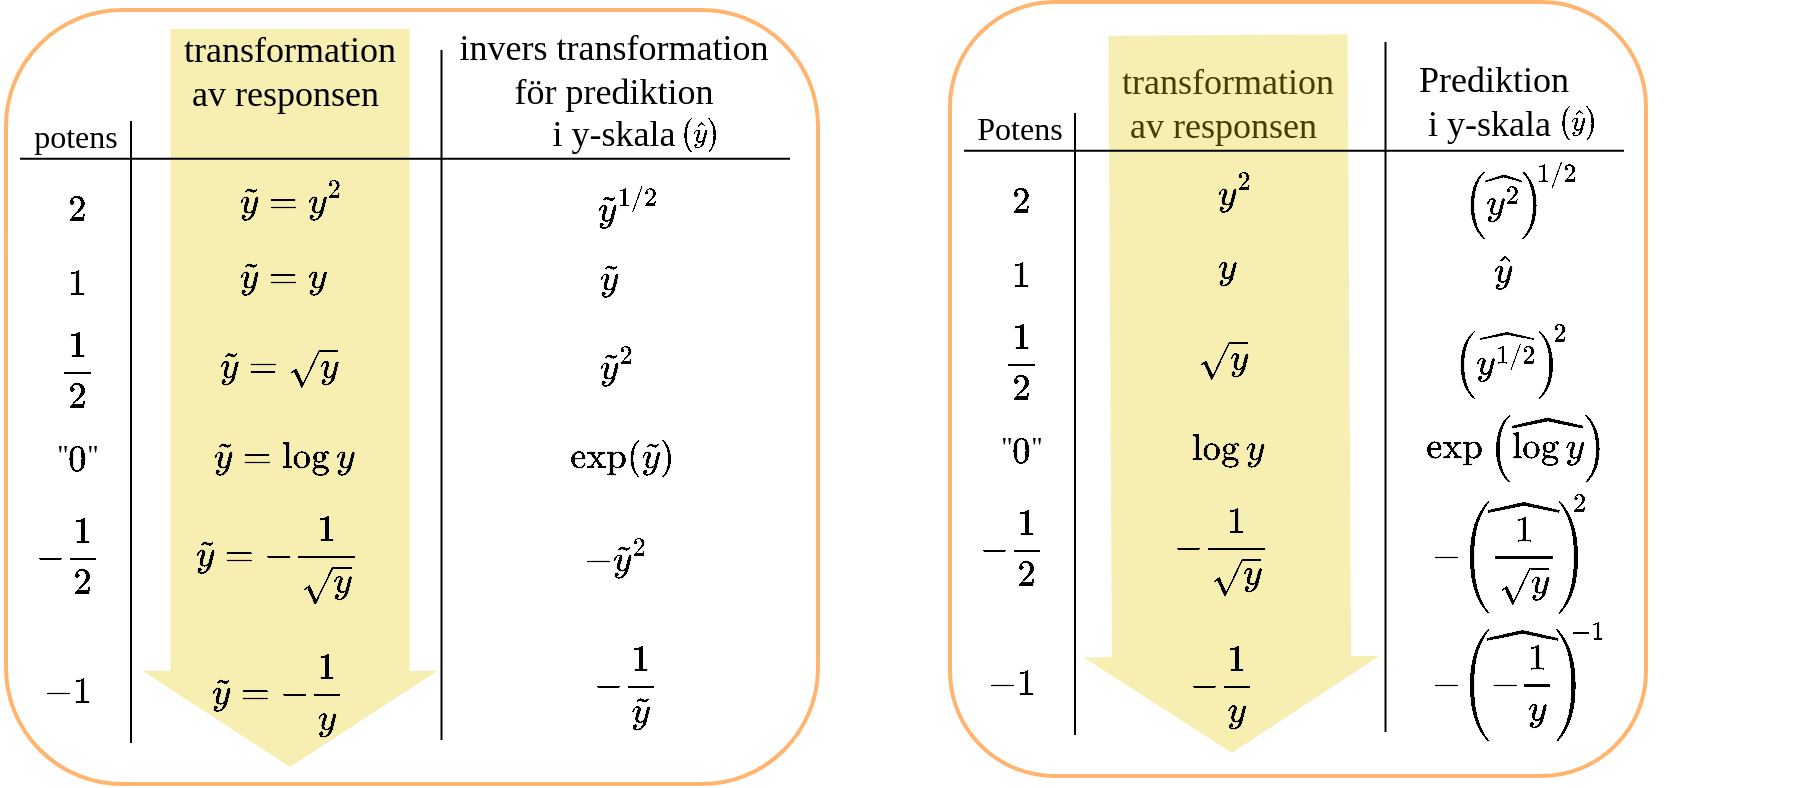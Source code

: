 <mxfile version="20.6.2" type="device"><diagram id="B1nuN-r7G2r0qPYfqt6F" name="Page-1"><mxGraphModel dx="2137" dy="766" grid="0" gridSize="10" guides="1" tooltips="1" connect="1" arrows="1" fold="1" page="0" pageScale="1" pageWidth="850" pageHeight="1100" math="1" shadow="0"><root><mxCell id="0"/><mxCell id="1" parent="0"/><mxCell id="laoWWXlDQsZi6e09v8Wl-13" value="" style="shape=flexArrow;endArrow=classic;html=1;rounded=1;strokeWidth=1;endWidth=27.079;endSize=15.716;fillColor=#e3c800;strokeColor=none;width=119.6;opacity=30;" edge="1" parent="1"><mxGeometry width="50" height="50" relative="1" as="geometry"><mxPoint x="-325" y="46" as="sourcePoint"/><mxPoint x="-325" y="416" as="targetPoint"/></mxGeometry></mxCell><mxCell id="laoWWXlDQsZi6e09v8Wl-11" value="&lt;span style=&quot;color: rgba(0, 0, 0, 0); font-family: monospace; font-size: 0px; text-align: start;&quot;&gt;%3CmxGraphModel%3E%3Croot%3E%3CmxCell%20id%3D%220%22%2F%3E%3CmxCell%20id%3D%221%22%20parent%3D%220%22%2F%3E%3CmxCell%20id%3D%222%22%20value%3D%22%24%24y%24%24%22%20style%3D%22text%3Bhtml%3D1%3BstrokeColor%3Dnone%3BfillColor%3Dnone%3Balign%3Dcenter%3BverticalAlign%3Dmiddle%3BwhiteSpace%3Dwrap%3Brounded%3D0%3BstrokeWidth%3D1%3BfontFamily%3DVerdana%3BfontSize%3D14%3B%22%20vertex%3D%221%22%20parent%3D%221%22%3E%3CmxGeometry%20x%3D%22282%22%20y%3D%22498%22%20width%3D%2260%22%20height%3D%2222%22%20as%3D%22geometry%22%2F%3E%3C%2FmxCell%3E%3C%2Froot%3E%3C%2FmxGraphModel%3E&lt;/span&gt;" style="rounded=1;whiteSpace=wrap;html=1;strokeColor=#FFB570;strokeWidth=2;fontFamily=Verdana;fontSize=16;fillColor=none;" vertex="1" parent="1"><mxGeometry x="-467" y="37" width="406" height="387" as="geometry"/></mxCell><mxCell id="laoWWXlDQsZi6e09v8Wl-12" value="transformation&lt;br&gt;av responsen&amp;nbsp;" style="text;html=1;strokeColor=none;fillColor=none;align=center;verticalAlign=middle;whiteSpace=wrap;rounded=0;strokeWidth=1;fontFamily=Verdana;fontSize=18;" vertex="1" parent="1"><mxGeometry x="-357.76" y="55.868" width="65.502" height="24.852" as="geometry"/></mxCell><mxCell id="x_uS7E19pQC-BlIdFbhY-204" value="&lt;span style=&quot;color: rgba(0, 0, 0, 0); font-family: monospace; font-size: 0px; text-align: start;&quot;&gt;%3CmxGraphModel%3E%3Croot%3E%3CmxCell%20id%3D%220%22%2F%3E%3CmxCell%20id%3D%221%22%20parent%3D%220%22%2F%3E%3CmxCell%20id%3D%222%22%20value%3D%22%24%24y%24%24%22%20style%3D%22text%3Bhtml%3D1%3BstrokeColor%3Dnone%3BfillColor%3Dnone%3Balign%3Dcenter%3BverticalAlign%3Dmiddle%3BwhiteSpace%3Dwrap%3Brounded%3D0%3BstrokeWidth%3D1%3BfontFamily%3DVerdana%3BfontSize%3D14%3B%22%20vertex%3D%221%22%20parent%3D%221%22%3E%3CmxGeometry%20x%3D%22282%22%20y%3D%22498%22%20width%3D%2260%22%20height%3D%2222%22%20as%3D%22geometry%22%2F%3E%3C%2FmxCell%3E%3C%2Froot%3E%3C%2FmxGraphModel%3E&lt;/span&gt;" style="rounded=1;whiteSpace=wrap;html=1;strokeColor=#FFB570;strokeWidth=2;fontFamily=Verdana;fontSize=16;fillColor=none;" parent="1" vertex="1"><mxGeometry x="5" y="33" width="348" height="387" as="geometry"/></mxCell><mxCell id="x_uS7E19pQC-BlIdFbhY-209" value="transformation&lt;br&gt;av responsen&amp;nbsp;" style="text;html=1;strokeColor=none;fillColor=none;align=center;verticalAlign=middle;whiteSpace=wrap;rounded=0;strokeWidth=1;fontFamily=Verdana;fontSize=18;" parent="1" vertex="1"><mxGeometry x="111" y="71.778" width="65.502" height="24.852" as="geometry"/></mxCell><mxCell id="x_uS7E19pQC-BlIdFbhY-237" value="" style="shape=flexArrow;endArrow=classic;html=1;rounded=1;strokeWidth=1;endWidth=27.079;endSize=15.716;fillColor=#e3c800;strokeColor=none;width=119.6;opacity=30;" parent="1" edge="1"><mxGeometry width="50" height="50" relative="1" as="geometry"><mxPoint x="144" y="49" as="sourcePoint"/><mxPoint x="146" y="409" as="targetPoint"/></mxGeometry></mxCell><mxCell id="x_uS7E19pQC-BlIdFbhY-203" value="" style="line;strokeWidth=1;html=1;strokeColor=default;fontFamily=Verdana;fontSize=16;fillColor=none;gradientColor=default;" parent="1" vertex="1"><mxGeometry x="12.01" y="101.72" width="329.99" height="11.3" as="geometry"/></mxCell><mxCell id="x_uS7E19pQC-BlIdFbhY-206" value="" style="line;strokeWidth=1;direction=south;html=1;rounded=1;strokeColor=#000000;fontFamily=Verdana;fontSize=16;fillColor=none;gradientColor=default;" parent="1" vertex="1"><mxGeometry x="217.29" y="53" width="10.92" height="345" as="geometry"/></mxCell><mxCell id="x_uS7E19pQC-BlIdFbhY-208" value="Potens" style="text;html=1;strokeColor=none;fillColor=none;align=center;verticalAlign=middle;whiteSpace=wrap;rounded=0;strokeWidth=1;fontFamily=Verdana;fontSize=16;" parent="1" vertex="1"><mxGeometry x="7.367" y="83.778" width="65.502" height="24.852" as="geometry"/></mxCell><mxCell id="x_uS7E19pQC-BlIdFbhY-210" value="Prediktion i y-skala&amp;nbsp;" style="text;html=1;strokeColor=none;fillColor=none;align=center;verticalAlign=middle;whiteSpace=wrap;rounded=0;strokeWidth=1;fontFamily=Verdana;fontSize=18;" parent="1" vertex="1"><mxGeometry x="243.664" y="70.778" width="65.502" height="24.852" as="geometry"/></mxCell><mxCell id="x_uS7E19pQC-BlIdFbhY-211" value="$$2$$" style="text;html=1;strokeColor=none;fillColor=none;align=center;verticalAlign=middle;whiteSpace=wrap;rounded=0;strokeWidth=1;fontFamily=Verdana;fontSize=18;" parent="1" vertex="1"><mxGeometry x="8.459" y="116.019" width="65.502" height="33.889" as="geometry"/></mxCell><mxCell id="x_uS7E19pQC-BlIdFbhY-212" value="$$1$$" style="text;html=1;strokeColor=none;fillColor=none;align=center;verticalAlign=middle;whiteSpace=wrap;rounded=0;strokeWidth=1;fontFamily=Verdana;fontSize=18;" parent="1" vertex="1"><mxGeometry x="8.459" y="153.519" width="65.502" height="33.889" as="geometry"/></mxCell><mxCell id="x_uS7E19pQC-BlIdFbhY-213" value="$$\frac{1}{2}$$" style="text;html=1;strokeColor=none;fillColor=none;align=center;verticalAlign=middle;whiteSpace=wrap;rounded=0;strokeWidth=1;fontFamily=Verdana;fontSize=18;" parent="1" vertex="1"><mxGeometry x="8.459" y="195.185" width="65.502" height="33.889" as="geometry"/></mxCell><mxCell id="x_uS7E19pQC-BlIdFbhY-214" value="$$0$$" style="text;html=1;strokeColor=none;fillColor=none;align=center;verticalAlign=middle;whiteSpace=wrap;rounded=0;strokeWidth=1;fontFamily=Verdana;fontSize=18;" parent="1" vertex="1"><mxGeometry x="8.459" y="241.5" width="65.502" height="33.889" as="geometry"/></mxCell><mxCell id="x_uS7E19pQC-BlIdFbhY-215" value="$$-\frac{1}{2}$$" style="text;html=1;strokeColor=none;fillColor=none;align=center;verticalAlign=middle;whiteSpace=wrap;rounded=0;strokeWidth=1;fontFamily=Verdana;fontSize=18;" parent="1" vertex="1"><mxGeometry x="3" y="287.778" width="65.502" height="33.889" as="geometry"/></mxCell><mxCell id="x_uS7E19pQC-BlIdFbhY-216" value="$$-1$$" style="text;html=1;strokeColor=none;fillColor=none;align=center;verticalAlign=middle;whiteSpace=wrap;rounded=0;strokeWidth=1;fontFamily=Verdana;fontSize=18;" parent="1" vertex="1"><mxGeometry x="3" y="357.13" width="65.502" height="33.889" as="geometry"/></mxCell><mxCell id="x_uS7E19pQC-BlIdFbhY-217" value="$$y^2$$" style="text;html=1;strokeColor=none;fillColor=none;align=center;verticalAlign=middle;whiteSpace=wrap;rounded=0;strokeWidth=1;fontFamily=Verdana;fontSize=18;" parent="1" vertex="1"><mxGeometry x="116.878" y="114.63" width="61.135" height="28.241" as="geometry"/></mxCell><mxCell id="x_uS7E19pQC-BlIdFbhY-218" value="$$y$$" style="text;html=1;strokeColor=none;fillColor=none;align=center;verticalAlign=middle;whiteSpace=wrap;rounded=0;strokeWidth=1;fontFamily=Verdana;fontSize=18;" parent="1" vertex="1"><mxGeometry x="111.419" y="153.648" width="65.502" height="24.852" as="geometry"/></mxCell><mxCell id="x_uS7E19pQC-BlIdFbhY-220" value="$$\sqrt{y}$$" style="text;html=1;strokeColor=none;fillColor=none;align=center;verticalAlign=middle;whiteSpace=wrap;rounded=0;strokeWidth=1;fontFamily=Verdana;fontSize=18;" parent="1" vertex="1"><mxGeometry x="109.236" y="198.704" width="65.502" height="24.852" as="geometry"/></mxCell><mxCell id="x_uS7E19pQC-BlIdFbhY-221" value="$$\log{y}$$" style="text;html=1;strokeColor=none;fillColor=none;align=center;verticalAlign=middle;whiteSpace=wrap;rounded=0;strokeWidth=1;fontFamily=Verdana;fontSize=18;" parent="1" vertex="1"><mxGeometry x="111.419" y="243.889" width="65.502" height="24.852" as="geometry"/></mxCell><mxCell id="x_uS7E19pQC-BlIdFbhY-222" value="$$-\frac{1}{\sqrt{y}}$$" style="text;html=1;strokeColor=none;fillColor=none;align=center;verticalAlign=middle;whiteSpace=wrap;rounded=0;strokeWidth=1;fontFamily=Verdana;fontSize=18;" parent="1" vertex="1"><mxGeometry x="108.144" y="295.074" width="65.502" height="24.852" as="geometry"/></mxCell><mxCell id="x_uS7E19pQC-BlIdFbhY-223" value="$$-\frac{1}{y}$$" style="text;html=1;strokeColor=none;fillColor=none;align=center;verticalAlign=middle;whiteSpace=wrap;rounded=0;strokeWidth=1;fontFamily=Verdana;fontSize=18;" parent="1" vertex="1"><mxGeometry x="108.144" y="362.167" width="65.502" height="24.852" as="geometry"/></mxCell><mxCell id="x_uS7E19pQC-BlIdFbhY-224" value="$$\Big(\widehat{ y^2}\Big)^{\hspace{-0.1cm}1/2}$$" style="text;html=1;strokeColor=none;fillColor=none;align=center;verticalAlign=middle;whiteSpace=wrap;rounded=0;strokeWidth=1;fontFamily=Verdana;fontSize=18;" parent="1" vertex="1"><mxGeometry x="257.939" y="119.148" width="65.502" height="24.852" as="geometry"/></mxCell><mxCell id="x_uS7E19pQC-BlIdFbhY-225" value="$$\widehat{y}$$" style="text;html=1;strokeColor=none;fillColor=none;align=center;verticalAlign=middle;whiteSpace=wrap;rounded=0;strokeWidth=1;fontFamily=Verdana;fontSize=18;" parent="1" vertex="1"><mxGeometry x="248.664" y="154.778" width="65.502" height="24.852" as="geometry"/></mxCell><mxCell id="x_uS7E19pQC-BlIdFbhY-226" value="$$\Big(\widehat{ y^{1/2}}\Big)^{\hspace{-0.1cm}2}$$" style="text;html=1;strokeColor=none;fillColor=none;align=center;verticalAlign=middle;whiteSpace=wrap;rounded=0;strokeWidth=1;fontFamily=Verdana;fontSize=18;" parent="1" vertex="1"><mxGeometry x="253.48" y="199.833" width="65.502" height="24.852" as="geometry"/></mxCell><mxCell id="x_uS7E19pQC-BlIdFbhY-227" value="$$\exp\Big(\widehat{\log{y}}\Big)$$" style="text;html=1;strokeColor=none;fillColor=none;align=center;verticalAlign=middle;whiteSpace=wrap;rounded=0;strokeWidth=1;fontFamily=Verdana;fontSize=18;" parent="1" vertex="1"><mxGeometry x="254.755" y="244.019" width="65.502" height="24.852" as="geometry"/></mxCell><mxCell id="x_uS7E19pQC-BlIdFbhY-228" value="$$-\Bigg(\widehat {\frac{1}{\sqrt{y}}}\Bigg)^{\hspace{-0.2cm}2}$$" style="text;html=1;strokeColor=none;fillColor=none;align=center;verticalAlign=middle;whiteSpace=wrap;rounded=0;strokeWidth=1;fontFamily=Verdana;fontSize=18;" parent="1" vertex="1"><mxGeometry x="252.297" y="295.074" width="65.502" height="24.852" as="geometry"/></mxCell><mxCell id="x_uS7E19pQC-BlIdFbhY-229" value="$$-\Bigg(\widehat{-\frac{1}{y}}\Bigg)^{\hspace{-0.2cm}&lt;br&gt;-1}$$" style="text;html=1;strokeColor=none;fillColor=none;align=center;verticalAlign=middle;whiteSpace=wrap;rounded=0;strokeWidth=1;fontFamily=Verdana;fontSize=18;" parent="1" vertex="1"><mxGeometry x="257.205" y="359.907" width="65.502" height="24.852" as="geometry"/></mxCell><mxCell id="x_uS7E19pQC-BlIdFbhY-230" value="&quot;" style="text;html=1;strokeColor=none;fillColor=none;align=center;verticalAlign=middle;whiteSpace=wrap;rounded=0;strokeWidth=1;fontFamily=Verdana;fontSize=14;" parent="1" vertex="1"><mxGeometry x="28.109" y="252.361" width="10.917" height="7.907" as="geometry"/></mxCell><mxCell id="x_uS7E19pQC-BlIdFbhY-231" value="&quot;" style="text;html=1;strokeColor=none;fillColor=none;align=center;verticalAlign=middle;whiteSpace=wrap;rounded=0;strokeWidth=1;fontFamily=Verdana;fontSize=14;" parent="1" vertex="1"><mxGeometry x="43.393" y="252.361" width="10.917" height="7.907" as="geometry"/></mxCell><mxCell id="laoWWXlDQsZi6e09v8Wl-2" value="" style="line;strokeWidth=1;direction=south;html=1;rounded=1;strokeColor=#000000;fontFamily=Verdana;fontSize=16;fillColor=none;gradientColor=default;" vertex="1" parent="1"><mxGeometry x="62.04" y="88.52" width="10.92" height="310.96" as="geometry"/></mxCell><mxCell id="laoWWXlDQsZi6e09v8Wl-10" value="$$\big(\hat y\big)$$" style="text;html=1;strokeColor=none;fillColor=none;align=center;verticalAlign=middle;whiteSpace=wrap;rounded=0;" vertex="1" parent="1"><mxGeometry x="289" y="77.63" width="60" height="30" as="geometry"/></mxCell><mxCell id="laoWWXlDQsZi6e09v8Wl-14" value="" style="line;strokeWidth=1;html=1;strokeColor=default;fontFamily=Verdana;fontSize=16;fillColor=none;gradientColor=default;" vertex="1" parent="1"><mxGeometry x="-459.99" y="105.72" width="384.99" height="11.3" as="geometry"/></mxCell><mxCell id="laoWWXlDQsZi6e09v8Wl-15" value="" style="line;strokeWidth=1;direction=south;html=1;rounded=1;strokeColor=#000000;fontFamily=Verdana;fontSize=16;fillColor=none;gradientColor=default;" vertex="1" parent="1"><mxGeometry x="-254.71" y="57" width="10.92" height="345" as="geometry"/></mxCell><mxCell id="laoWWXlDQsZi6e09v8Wl-16" value="potens" style="text;html=1;strokeColor=none;fillColor=none;align=center;verticalAlign=middle;whiteSpace=wrap;rounded=0;strokeWidth=1;fontFamily=Verdana;fontSize=16;" vertex="1" parent="1"><mxGeometry x="-464.633" y="87.778" width="65.502" height="24.852" as="geometry"/></mxCell><mxCell id="laoWWXlDQsZi6e09v8Wl-17" value="invers transformation för prediktion&lt;br&gt;i y-skala" style="text;html=1;strokeColor=none;fillColor=none;align=center;verticalAlign=middle;whiteSpace=wrap;rounded=0;strokeWidth=1;fontFamily=Verdana;fontSize=18;" vertex="1" parent="1"><mxGeometry x="-244" y="65.87" width="162" height="24.85" as="geometry"/></mxCell><mxCell id="laoWWXlDQsZi6e09v8Wl-18" value="$$2$$" style="text;html=1;strokeColor=none;fillColor=none;align=center;verticalAlign=middle;whiteSpace=wrap;rounded=0;strokeWidth=1;fontFamily=Verdana;fontSize=18;" vertex="1" parent="1"><mxGeometry x="-463.541" y="120.019" width="65.502" height="33.889" as="geometry"/></mxCell><mxCell id="laoWWXlDQsZi6e09v8Wl-19" value="$$1$$" style="text;html=1;strokeColor=none;fillColor=none;align=center;verticalAlign=middle;whiteSpace=wrap;rounded=0;strokeWidth=1;fontFamily=Verdana;fontSize=18;" vertex="1" parent="1"><mxGeometry x="-463.541" y="157.519" width="65.502" height="33.889" as="geometry"/></mxCell><mxCell id="laoWWXlDQsZi6e09v8Wl-20" value="$$\frac{1}{2}$$" style="text;html=1;strokeColor=none;fillColor=none;align=center;verticalAlign=middle;whiteSpace=wrap;rounded=0;strokeWidth=1;fontFamily=Verdana;fontSize=18;" vertex="1" parent="1"><mxGeometry x="-463.541" y="199.185" width="65.502" height="33.889" as="geometry"/></mxCell><mxCell id="laoWWXlDQsZi6e09v8Wl-21" value="$$0$$" style="text;html=1;strokeColor=none;fillColor=none;align=center;verticalAlign=middle;whiteSpace=wrap;rounded=0;strokeWidth=1;fontFamily=Verdana;fontSize=18;" vertex="1" parent="1"><mxGeometry x="-463.541" y="245.5" width="65.502" height="33.889" as="geometry"/></mxCell><mxCell id="laoWWXlDQsZi6e09v8Wl-22" value="$$-\frac{1}{2}$$" style="text;html=1;strokeColor=none;fillColor=none;align=center;verticalAlign=middle;whiteSpace=wrap;rounded=0;strokeWidth=1;fontFamily=Verdana;fontSize=18;" vertex="1" parent="1"><mxGeometry x="-469" y="291.778" width="65.502" height="33.889" as="geometry"/></mxCell><mxCell id="laoWWXlDQsZi6e09v8Wl-23" value="$$-1$$" style="text;html=1;strokeColor=none;fillColor=none;align=center;verticalAlign=middle;whiteSpace=wrap;rounded=0;strokeWidth=1;fontFamily=Verdana;fontSize=18;" vertex="1" parent="1"><mxGeometry x="-469" y="361.13" width="65.502" height="33.889" as="geometry"/></mxCell><mxCell id="laoWWXlDQsZi6e09v8Wl-24" value="$$\tilde{y}=y^2$$" style="text;html=1;strokeColor=none;fillColor=none;align=center;verticalAlign=middle;whiteSpace=wrap;rounded=0;strokeWidth=1;fontFamily=Verdana;fontSize=18;" vertex="1" parent="1"><mxGeometry x="-355.122" y="118.63" width="61.135" height="28.241" as="geometry"/></mxCell><mxCell id="laoWWXlDQsZi6e09v8Wl-25" value="$$\tilde{y}=&lt;br&gt;y$$" style="text;html=1;strokeColor=none;fillColor=none;align=center;verticalAlign=middle;whiteSpace=wrap;rounded=0;strokeWidth=1;fontFamily=Verdana;fontSize=18;" vertex="1" parent="1"><mxGeometry x="-360.581" y="157.648" width="65.502" height="24.852" as="geometry"/></mxCell><mxCell id="laoWWXlDQsZi6e09v8Wl-26" value="$$\tilde{y}=&lt;br&gt;\sqrt{y}$$" style="text;html=1;strokeColor=none;fillColor=none;align=center;verticalAlign=middle;whiteSpace=wrap;rounded=0;strokeWidth=1;fontFamily=Verdana;fontSize=18;" vertex="1" parent="1"><mxGeometry x="-362.764" y="202.704" width="65.502" height="24.852" as="geometry"/></mxCell><mxCell id="laoWWXlDQsZi6e09v8Wl-27" value="$$\tilde{y}=&lt;br&gt;\log{y}$$" style="text;html=1;strokeColor=none;fillColor=none;align=center;verticalAlign=middle;whiteSpace=wrap;rounded=0;strokeWidth=1;fontFamily=Verdana;fontSize=18;" vertex="1" parent="1"><mxGeometry x="-360.581" y="247.889" width="65.502" height="24.852" as="geometry"/></mxCell><mxCell id="laoWWXlDQsZi6e09v8Wl-28" value="$$\tilde{y}=&lt;br&gt;-\frac{1}{\sqrt{y}}$$" style="text;html=1;strokeColor=none;fillColor=none;align=center;verticalAlign=middle;whiteSpace=wrap;rounded=0;strokeWidth=1;fontFamily=Verdana;fontSize=18;" vertex="1" parent="1"><mxGeometry x="-363.856" y="299.074" width="65.502" height="24.852" as="geometry"/></mxCell><mxCell id="laoWWXlDQsZi6e09v8Wl-29" value="$$\tilde{y}=&lt;br&gt;-\frac{1}{y}$$" style="text;html=1;strokeColor=none;fillColor=none;align=center;verticalAlign=middle;whiteSpace=wrap;rounded=0;strokeWidth=1;fontFamily=Verdana;fontSize=18;" vertex="1" parent="1"><mxGeometry x="-363.856" y="366.167" width="65.502" height="24.852" as="geometry"/></mxCell><mxCell id="laoWWXlDQsZi6e09v8Wl-30" value="$$\tilde{y}^{\hspace{-0.0cm}1/2}$$" style="text;html=1;strokeColor=none;fillColor=none;align=center;verticalAlign=middle;whiteSpace=wrap;rounded=0;strokeWidth=1;fontFamily=Verdana;fontSize=18;" vertex="1" parent="1"><mxGeometry x="-189.061" y="123.148" width="65.502" height="24.852" as="geometry"/></mxCell><mxCell id="laoWWXlDQsZi6e09v8Wl-31" value="$$\tilde{y}$$" style="text;html=1;strokeColor=none;fillColor=none;align=center;verticalAlign=middle;whiteSpace=wrap;rounded=0;strokeWidth=1;fontFamily=Verdana;fontSize=18;" vertex="1" parent="1"><mxGeometry x="-198.336" y="158.778" width="65.502" height="24.852" as="geometry"/></mxCell><mxCell id="laoWWXlDQsZi6e09v8Wl-32" value="$$\tilde{y}^{2}$$" style="text;html=1;strokeColor=none;fillColor=none;align=center;verticalAlign=middle;whiteSpace=wrap;rounded=0;strokeWidth=1;fontFamily=Verdana;fontSize=18;" vertex="1" parent="1"><mxGeometry x="-193.52" y="203.833" width="65.502" height="24.852" as="geometry"/></mxCell><mxCell id="laoWWXlDQsZi6e09v8Wl-33" value="$$\exp(\tilde{y})&lt;br&gt;$$" style="text;html=1;strokeColor=none;fillColor=none;align=center;verticalAlign=middle;whiteSpace=wrap;rounded=0;strokeWidth=1;fontFamily=Verdana;fontSize=18;" vertex="1" parent="1"><mxGeometry x="-192.245" y="248.019" width="65.502" height="24.852" as="geometry"/></mxCell><mxCell id="laoWWXlDQsZi6e09v8Wl-34" value="$$-\tilde{y}^{2}$$" style="text;html=1;strokeColor=none;fillColor=none;align=center;verticalAlign=middle;whiteSpace=wrap;rounded=0;strokeWidth=1;fontFamily=Verdana;fontSize=18;" vertex="1" parent="1"><mxGeometry x="-194.703" y="299.074" width="65.502" height="24.852" as="geometry"/></mxCell><mxCell id="laoWWXlDQsZi6e09v8Wl-35" value="$$-\frac{1}{\tilde{y}}$$" style="text;html=1;strokeColor=none;fillColor=none;align=center;verticalAlign=middle;whiteSpace=wrap;rounded=0;strokeWidth=1;fontFamily=Verdana;fontSize=18;" vertex="1" parent="1"><mxGeometry x="-189.795" y="363.907" width="65.502" height="24.852" as="geometry"/></mxCell><mxCell id="laoWWXlDQsZi6e09v8Wl-36" value="&quot;" style="text;html=1;strokeColor=none;fillColor=none;align=center;verticalAlign=middle;whiteSpace=wrap;rounded=0;strokeWidth=1;fontFamily=Verdana;fontSize=14;" vertex="1" parent="1"><mxGeometry x="-443.891" y="256.361" width="10.917" height="7.907" as="geometry"/></mxCell><mxCell id="laoWWXlDQsZi6e09v8Wl-37" value="&quot;" style="text;html=1;strokeColor=none;fillColor=none;align=center;verticalAlign=middle;whiteSpace=wrap;rounded=0;strokeWidth=1;fontFamily=Verdana;fontSize=14;" vertex="1" parent="1"><mxGeometry x="-428.607" y="256.361" width="10.917" height="7.907" as="geometry"/></mxCell><mxCell id="laoWWXlDQsZi6e09v8Wl-38" value="" style="line;strokeWidth=1;direction=south;html=1;rounded=1;strokeColor=#000000;fontFamily=Verdana;fontSize=16;fillColor=none;gradientColor=default;" vertex="1" parent="1"><mxGeometry x="-409.96" y="92.52" width="10.92" height="310.96" as="geometry"/></mxCell><mxCell id="laoWWXlDQsZi6e09v8Wl-44" value="$$\big(\hat y\big)$$" style="text;html=1;strokeColor=none;fillColor=none;align=center;verticalAlign=middle;whiteSpace=wrap;rounded=0;" vertex="1" parent="1"><mxGeometry x="-150" y="83.63" width="60" height="30" as="geometry"/></mxCell></root></mxGraphModel></diagram></mxfile>